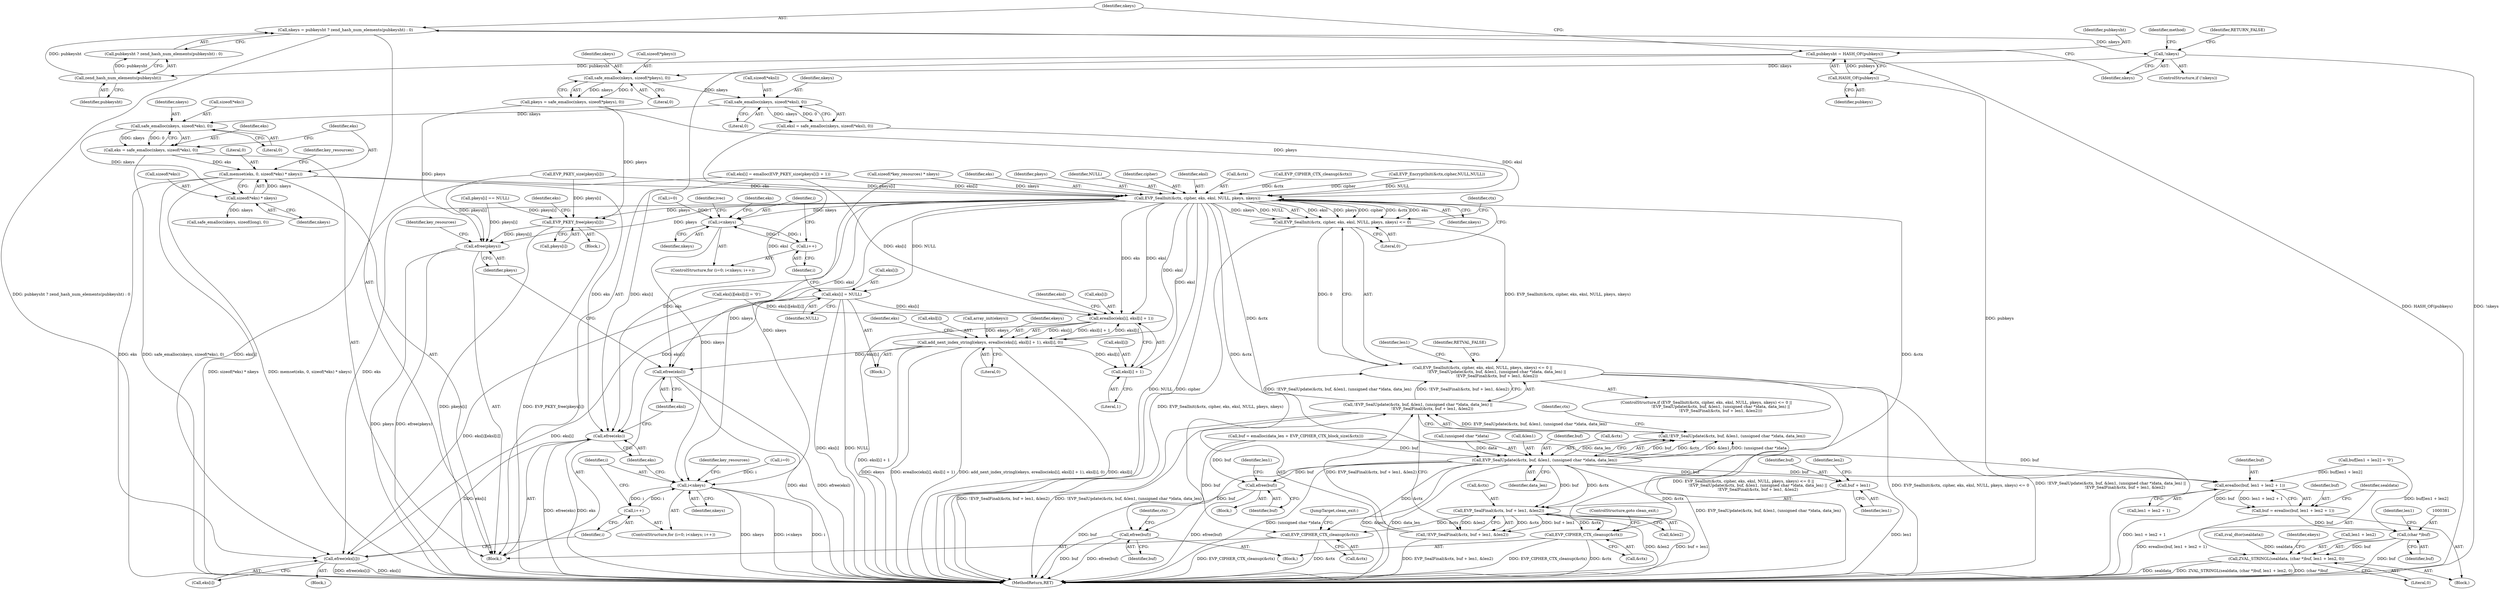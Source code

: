 digraph "0_php_89637c6b41b510c20d262c17483f582f115c66d6@API" {
"1000204" [label="(Call,memset(eks, 0, sizeof(*eks) * nkeys))"];
"1000196" [label="(Call,eks = safe_emalloc(nkeys, sizeof(*eks), 0))"];
"1000198" [label="(Call,safe_emalloc(nkeys, sizeof(*eks), 0))"];
"1000190" [label="(Call,safe_emalloc(nkeys, sizeof(*eksl), 0))"];
"1000182" [label="(Call,safe_emalloc(nkeys, sizeof(*pkeys), 0))"];
"1000152" [label="(Call,!nkeys)"];
"1000144" [label="(Call,nkeys = pubkeysht ? zend_hash_num_elements(pubkeysht) : 0)"];
"1000148" [label="(Call,zend_hash_num_elements(pubkeysht))"];
"1000140" [label="(Call,pubkeysht = HASH_OF(pubkeys))"];
"1000142" [label="(Call,HASH_OF(pubkeys))"];
"1000207" [label="(Call,sizeof(*eks) * nkeys)"];
"1000314" [label="(Call,EVP_SealInit(&ctx, cipher, eks, eksl, NULL, pkeys, nkeys))"];
"1000313" [label="(Call,EVP_SealInit(&ctx, cipher, eks, eksl, NULL, pkeys, nkeys) <= 0)"];
"1000312" [label="(Call,EVP_SealInit(&ctx, cipher, eks, eksl, NULL, pkeys, nkeys) <= 0 ||\n                       !EVP_SealUpdate(&ctx, buf, &len1, (unsigned char *)data, data_len) ||\n                       !EVP_SealFinal(&ctx, buf + len1, &len2))"];
"1000326" [label="(Call,EVP_SealUpdate(&ctx, buf, &len1, (unsigned char *)data, data_len))"];
"1000325" [label="(Call,!EVP_SealUpdate(&ctx, buf, &len1, (unsigned char *)data, data_len))"];
"1000324" [label="(Call,!EVP_SealUpdate(&ctx, buf, &len1, (unsigned char *)data, data_len) ||\n                       !EVP_SealFinal(&ctx, buf + len1, &len2))"];
"1000337" [label="(Call,EVP_SealFinal(&ctx, buf + len1, &len2))"];
"1000336" [label="(Call,!EVP_SealFinal(&ctx, buf + len1, &len2))"];
"1000349" [label="(Call,EVP_CIPHER_CTX_cleanup(&ctx))"];
"1000464" [label="(Call,EVP_CIPHER_CTX_cleanup(&ctx))"];
"1000340" [label="(Call,buf + len1)"];
"1000347" [label="(Call,efree(buf))"];
"1000371" [label="(Call,erealloc(buf, len1 + len2 + 1))"];
"1000369" [label="(Call,buf = erealloc(buf, len1 + len2 + 1))"];
"1000380" [label="(Call,(char *)buf)"];
"1000378" [label="(Call,ZVAL_STRINGL(sealdata, (char *)buf, len1 + len2, 0))"];
"1000458" [label="(Call,efree(buf))"];
"1000395" [label="(Call,i<nkeys)"];
"1000398" [label="(Call,i++)"];
"1000472" [label="(Call,i<nkeys)"];
"1000475" [label="(Call,i++)"];
"1000412" [label="(Call,erealloc(eks[i], eksl[i] + 1))"];
"1000410" [label="(Call,add_next_index_stringl(ekeys, erealloc(eks[i], eksl[i] + 1), eksl[i], 0))"];
"1000416" [label="(Call,eksl[i] + 1)"];
"1000501" [label="(Call,efree(eksl))"];
"1000425" [label="(Call,eks[i] = NULL)"];
"1000495" [label="(Call,efree(eks[i]))"];
"1000499" [label="(Call,efree(eks))"];
"1000486" [label="(Call,EVP_PKEY_free(pkeys[i]))"];
"1000503" [label="(Call,efree(pkeys))"];
"1000494" [label="(Block,)"];
"1000318" [label="(Identifier,eks)"];
"1000349" [label="(Call,EVP_CIPHER_CTX_cleanup(&ctx))"];
"1000416" [label="(Call,eksl[i] + 1)"];
"1000427" [label="(Identifier,eks)"];
"1000321" [label="(Identifier,pkeys)"];
"1000384" [label="(Identifier,len1)"];
"1000324" [label="(Call,!EVP_SealUpdate(&ctx, buf, &len1, (unsigned char *)data, data_len) ||\n                       !EVP_SealFinal(&ctx, buf + len1, &len2))"];
"1000325" [label="(Call,!EVP_SealUpdate(&ctx, buf, &len1, (unsigned char *)data, data_len))"];
"1000328" [label="(Identifier,ctx)"];
"1000420" [label="(Literal,1)"];
"1000149" [label="(Identifier,pubkeysht)"];
"1000337" [label="(Call,EVP_SealFinal(&ctx, buf + len1, &len2))"];
"1000398" [label="(Call,i++)"];
"1000206" [label="(Literal,0)"];
"1000502" [label="(Identifier,eksl)"];
"1000348" [label="(Identifier,buf)"];
"1000182" [label="(Call,safe_emalloc(nkeys, sizeof(*pkeys), 0))"];
"1000312" [label="(Call,EVP_SealInit(&ctx, cipher, eks, eksl, NULL, pkeys, nkeys) <= 0 ||\n                       !EVP_SealUpdate(&ctx, buf, &len1, (unsigned char *)data, data_len) ||\n                       !EVP_SealFinal(&ctx, buf + len1, &len2))"];
"1000343" [label="(Call,&len2)"];
"1000157" [label="(Identifier,method)"];
"1000397" [label="(Identifier,nkeys)"];
"1000496" [label="(Call,eks[i])"];
"1000311" [label="(ControlStructure,if (EVP_SealInit(&ctx, cipher, eks, eksl, NULL, pkeys, nkeys) <= 0 ||\n                       !EVP_SealUpdate(&ctx, buf, &len1, (unsigned char *)data, data_len) ||\n                       !EVP_SealFinal(&ctx, buf + len1, &len2)))"];
"1000344" [label="(Identifier,len2)"];
"1000506" [label="(Identifier,key_resources)"];
"1000211" [label="(Identifier,nkeys)"];
"1000313" [label="(Call,EVP_SealInit(&ctx, cipher, eks, eksl, NULL, pkeys, nkeys) <= 0)"];
"1000382" [label="(Identifier,buf)"];
"1000421" [label="(Call,eksl[i])"];
"1000472" [label="(Call,i<nkeys)"];
"1000467" [label="(JumpTarget,clean_exit:)"];
"1000199" [label="(Identifier,nkeys)"];
"1000320" [label="(Identifier,NULL)"];
"1000495" [label="(Call,efree(eks[i]))"];
"1000183" [label="(Identifier,nkeys)"];
"1000204" [label="(Call,memset(eks, 0, sizeof(*eks) * nkeys))"];
"1000485" [label="(Block,)"];
"1000184" [label="(Call,sizeof(*pkeys))"];
"1000144" [label="(Call,nkeys = pubkeysht ? zend_hash_num_elements(pubkeysht) : 0)"];
"1000400" [label="(Block,)"];
"1000146" [label="(Call,pubkeysht ? zend_hash_num_elements(pubkeysht) : 0)"];
"1000352" [label="(ControlStructure,goto clean_exit;)"];
"1000323" [label="(Literal,0)"];
"1000425" [label="(Call,eks[i] = NULL)"];
"1000338" [label="(Call,&ctx)"];
"1000392" [label="(Call,i=0)"];
"1000422" [label="(Identifier,eksl)"];
"1000369" [label="(Call,buf = erealloc(buf, len1 + len2 + 1))"];
"1000317" [label="(Identifier,cipher)"];
"1000459" [label="(Identifier,buf)"];
"1000410" [label="(Call,add_next_index_stringl(ekeys, erealloc(eks[i], eksl[i] + 1), eksl[i], 0))"];
"1000473" [label="(Identifier,i)"];
"1000196" [label="(Call,eks = safe_emalloc(nkeys, sizeof(*eks), 0))"];
"1000203" [label="(Literal,0)"];
"1000432" [label="(Identifier,ivec)"];
"1000255" [label="(Call,eks[i] = emalloc(EVP_PKEY_size(pkeys[i]) + 1))"];
"1000187" [label="(Literal,0)"];
"1000413" [label="(Call,eks[i])"];
"1000332" [label="(Call,(unsigned char *)data)"];
"1000481" [label="(Identifier,key_resources)"];
"1000190" [label="(Call,safe_emalloc(nkeys, sizeof(*eksl), 0))"];
"1000350" [label="(Call,&ctx)"];
"1000360" [label="(Call,zval_dtor(sealdata))"];
"1000339" [label="(Identifier,ctx)"];
"1000500" [label="(Identifier,eks)"];
"1000356" [label="(Identifier,len1)"];
"1000396" [label="(Identifier,i)"];
"1000153" [label="(Identifier,nkeys)"];
"1000370" [label="(Identifier,buf)"];
"1000486" [label="(Call,EVP_PKEY_free(pkeys[i]))"];
"1000501" [label="(Call,efree(eksl))"];
"1000300" [label="(Call,buf = emalloc(data_len + EVP_CIPHER_CTX_block_size(&ctx)))"];
"1000330" [label="(Call,&len1)"];
"1000107" [label="(Block,)"];
"1000188" [label="(Call,eksl = safe_emalloc(nkeys, sizeof(*eksl), 0))"];
"1000388" [label="(Identifier,ekeys)"];
"1000180" [label="(Call,pkeys = safe_emalloc(nkeys, sizeof(*pkeys), 0))"];
"1000373" [label="(Call,len1 + len2 + 1)"];
"1000208" [label="(Call,sizeof(*eks))"];
"1000468" [label="(ControlStructure,for (i=0; i<nkeys; i++))"];
"1000426" [label="(Call,eks[i])"];
"1000345" [label="(Block,)"];
"1000314" [label="(Call,EVP_SealInit(&ctx, cipher, eks, eksl, NULL, pkeys, nkeys))"];
"1000386" [label="(Literal,0)"];
"1000362" [label="(Call,buf[len1 + len2] = '\0')"];
"1000347" [label="(Call,efree(buf))"];
"1000399" [label="(Identifier,i)"];
"1000335" [label="(Identifier,data_len)"];
"1000424" [label="(Literal,0)"];
"1000336" [label="(Call,!EVP_SealFinal(&ctx, buf + len1, &len2))"];
"1000213" [label="(Identifier,key_resources)"];
"1000155" [label="(Identifier,RETURN_FALSE)"];
"1000145" [label="(Identifier,nkeys)"];
"1000342" [label="(Identifier,len1)"];
"1000319" [label="(Identifier,eksl)"];
"1000200" [label="(Call,sizeof(*eks))"];
"1000315" [label="(Call,&ctx)"];
"1000476" [label="(Identifier,i)"];
"1000401" [label="(Call,eks[i][eksl[i]] = '\0')"];
"1000503" [label="(Call,efree(pkeys))"];
"1000261" [label="(Call,EVP_PKEY_size(pkeys[i]))"];
"1000359" [label="(Block,)"];
"1000152" [label="(Call,!nkeys)"];
"1000389" [label="(Call,array_init(ekeys))"];
"1000341" [label="(Identifier,buf)"];
"1000457" [label="(Block,)"];
"1000462" [label="(Identifier,len1)"];
"1000195" [label="(Literal,0)"];
"1000412" [label="(Call,erealloc(eks[i], eksl[i] + 1))"];
"1000205" [label="(Identifier,eks)"];
"1000465" [label="(Call,&ctx)"];
"1000475" [label="(Call,i++)"];
"1000247" [label="(Call,pkeys[i] == NULL)"];
"1000140" [label="(Call,pubkeysht = HASH_OF(pubkeys))"];
"1000417" [label="(Call,eksl[i])"];
"1000192" [label="(Call,sizeof(*eksl))"];
"1000391" [label="(ControlStructure,for (i=0; i<nkeys; i++))"];
"1000222" [label="(Call,sizeof(*key_resources) * nkeys)"];
"1000207" [label="(Call,sizeof(*eks) * nkeys)"];
"1000458" [label="(Call,efree(buf))"];
"1000346" [label="(Identifier,RETVAL_FALSE)"];
"1000429" [label="(Identifier,NULL)"];
"1000411" [label="(Identifier,ekeys)"];
"1000379" [label="(Identifier,sealdata)"];
"1000329" [label="(Identifier,buf)"];
"1000372" [label="(Identifier,buf)"];
"1000492" [label="(Identifier,eks)"];
"1000499" [label="(Call,efree(eks))"];
"1000340" [label="(Call,buf + len1)"];
"1000507" [label="(MethodReturn,RET)"];
"1000322" [label="(Identifier,nkeys)"];
"1000198" [label="(Call,safe_emalloc(nkeys, sizeof(*eks), 0))"];
"1000504" [label="(Identifier,pkeys)"];
"1000141" [label="(Identifier,pubkeysht)"];
"1000351" [label="(Identifier,ctx)"];
"1000487" [label="(Call,pkeys[i])"];
"1000404" [label="(Identifier,eks)"];
"1000469" [label="(Call,i=0)"];
"1000326" [label="(Call,EVP_SealUpdate(&ctx, buf, &len1, (unsigned char *)data, data_len))"];
"1000148" [label="(Call,zend_hash_num_elements(pubkeysht))"];
"1000197" [label="(Identifier,eks)"];
"1000371" [label="(Call,erealloc(buf, len1 + len2 + 1))"];
"1000378" [label="(Call,ZVAL_STRINGL(sealdata, (char *)buf, len1 + len2, 0))"];
"1000464" [label="(Call,EVP_CIPHER_CTX_cleanup(&ctx))"];
"1000380" [label="(Call,(char *)buf)"];
"1000214" [label="(Call,safe_emalloc(nkeys, sizeof(long), 0))"];
"1000151" [label="(ControlStructure,if (!nkeys))"];
"1000142" [label="(Call,HASH_OF(pubkeys))"];
"1000143" [label="(Identifier,pubkeys)"];
"1000395" [label="(Call,i<nkeys)"];
"1000383" [label="(Call,len1 + len2)"];
"1000327" [label="(Call,&ctx)"];
"1000474" [label="(Identifier,nkeys)"];
"1000308" [label="(Call,EVP_CIPHER_CTX_cleanup(&ctx))"];
"1000274" [label="(Call,EVP_EncryptInit(&ctx,cipher,NULL,NULL))"];
"1000191" [label="(Identifier,nkeys)"];
"1000204" -> "1000107"  [label="AST: "];
"1000204" -> "1000207"  [label="CFG: "];
"1000205" -> "1000204"  [label="AST: "];
"1000206" -> "1000204"  [label="AST: "];
"1000207" -> "1000204"  [label="AST: "];
"1000213" -> "1000204"  [label="CFG: "];
"1000204" -> "1000507"  [label="DDG: sizeof(*eks) * nkeys"];
"1000204" -> "1000507"  [label="DDG: memset(eks, 0, sizeof(*eks) * nkeys)"];
"1000196" -> "1000204"  [label="DDG: eks"];
"1000207" -> "1000204"  [label="DDG: nkeys"];
"1000204" -> "1000314"  [label="DDG: eks"];
"1000204" -> "1000495"  [label="DDG: eks"];
"1000204" -> "1000499"  [label="DDG: eks"];
"1000196" -> "1000107"  [label="AST: "];
"1000196" -> "1000198"  [label="CFG: "];
"1000197" -> "1000196"  [label="AST: "];
"1000198" -> "1000196"  [label="AST: "];
"1000205" -> "1000196"  [label="CFG: "];
"1000196" -> "1000507"  [label="DDG: safe_emalloc(nkeys, sizeof(*eks), 0)"];
"1000198" -> "1000196"  [label="DDG: nkeys"];
"1000198" -> "1000196"  [label="DDG: 0"];
"1000198" -> "1000203"  [label="CFG: "];
"1000199" -> "1000198"  [label="AST: "];
"1000200" -> "1000198"  [label="AST: "];
"1000203" -> "1000198"  [label="AST: "];
"1000190" -> "1000198"  [label="DDG: nkeys"];
"1000198" -> "1000207"  [label="DDG: nkeys"];
"1000190" -> "1000188"  [label="AST: "];
"1000190" -> "1000195"  [label="CFG: "];
"1000191" -> "1000190"  [label="AST: "];
"1000192" -> "1000190"  [label="AST: "];
"1000195" -> "1000190"  [label="AST: "];
"1000188" -> "1000190"  [label="CFG: "];
"1000190" -> "1000188"  [label="DDG: nkeys"];
"1000190" -> "1000188"  [label="DDG: 0"];
"1000182" -> "1000190"  [label="DDG: nkeys"];
"1000182" -> "1000180"  [label="AST: "];
"1000182" -> "1000187"  [label="CFG: "];
"1000183" -> "1000182"  [label="AST: "];
"1000184" -> "1000182"  [label="AST: "];
"1000187" -> "1000182"  [label="AST: "];
"1000180" -> "1000182"  [label="CFG: "];
"1000182" -> "1000180"  [label="DDG: nkeys"];
"1000182" -> "1000180"  [label="DDG: 0"];
"1000152" -> "1000182"  [label="DDG: nkeys"];
"1000152" -> "1000151"  [label="AST: "];
"1000152" -> "1000153"  [label="CFG: "];
"1000153" -> "1000152"  [label="AST: "];
"1000155" -> "1000152"  [label="CFG: "];
"1000157" -> "1000152"  [label="CFG: "];
"1000152" -> "1000507"  [label="DDG: !nkeys"];
"1000144" -> "1000152"  [label="DDG: nkeys"];
"1000144" -> "1000107"  [label="AST: "];
"1000144" -> "1000146"  [label="CFG: "];
"1000145" -> "1000144"  [label="AST: "];
"1000146" -> "1000144"  [label="AST: "];
"1000153" -> "1000144"  [label="CFG: "];
"1000144" -> "1000507"  [label="DDG: pubkeysht ? zend_hash_num_elements(pubkeysht) : 0"];
"1000148" -> "1000144"  [label="DDG: pubkeysht"];
"1000148" -> "1000146"  [label="AST: "];
"1000148" -> "1000149"  [label="CFG: "];
"1000149" -> "1000148"  [label="AST: "];
"1000146" -> "1000148"  [label="CFG: "];
"1000148" -> "1000146"  [label="DDG: pubkeysht"];
"1000140" -> "1000148"  [label="DDG: pubkeysht"];
"1000140" -> "1000107"  [label="AST: "];
"1000140" -> "1000142"  [label="CFG: "];
"1000141" -> "1000140"  [label="AST: "];
"1000142" -> "1000140"  [label="AST: "];
"1000145" -> "1000140"  [label="CFG: "];
"1000140" -> "1000507"  [label="DDG: HASH_OF(pubkeys)"];
"1000142" -> "1000140"  [label="DDG: pubkeys"];
"1000142" -> "1000143"  [label="CFG: "];
"1000143" -> "1000142"  [label="AST: "];
"1000142" -> "1000507"  [label="DDG: pubkeys"];
"1000207" -> "1000211"  [label="CFG: "];
"1000208" -> "1000207"  [label="AST: "];
"1000211" -> "1000207"  [label="AST: "];
"1000207" -> "1000214"  [label="DDG: nkeys"];
"1000314" -> "1000313"  [label="AST: "];
"1000314" -> "1000322"  [label="CFG: "];
"1000315" -> "1000314"  [label="AST: "];
"1000317" -> "1000314"  [label="AST: "];
"1000318" -> "1000314"  [label="AST: "];
"1000319" -> "1000314"  [label="AST: "];
"1000320" -> "1000314"  [label="AST: "];
"1000321" -> "1000314"  [label="AST: "];
"1000322" -> "1000314"  [label="AST: "];
"1000323" -> "1000314"  [label="CFG: "];
"1000314" -> "1000507"  [label="DDG: NULL"];
"1000314" -> "1000507"  [label="DDG: cipher"];
"1000314" -> "1000313"  [label="DDG: eksl"];
"1000314" -> "1000313"  [label="DDG: pkeys"];
"1000314" -> "1000313"  [label="DDG: cipher"];
"1000314" -> "1000313"  [label="DDG: &ctx"];
"1000314" -> "1000313"  [label="DDG: eks"];
"1000314" -> "1000313"  [label="DDG: nkeys"];
"1000314" -> "1000313"  [label="DDG: NULL"];
"1000308" -> "1000314"  [label="DDG: &ctx"];
"1000274" -> "1000314"  [label="DDG: cipher"];
"1000274" -> "1000314"  [label="DDG: NULL"];
"1000255" -> "1000314"  [label="DDG: eks[i]"];
"1000188" -> "1000314"  [label="DDG: eksl"];
"1000180" -> "1000314"  [label="DDG: pkeys"];
"1000261" -> "1000314"  [label="DDG: pkeys[i]"];
"1000222" -> "1000314"  [label="DDG: nkeys"];
"1000314" -> "1000326"  [label="DDG: &ctx"];
"1000314" -> "1000349"  [label="DDG: &ctx"];
"1000314" -> "1000395"  [label="DDG: nkeys"];
"1000314" -> "1000412"  [label="DDG: eks"];
"1000314" -> "1000412"  [label="DDG: eksl"];
"1000314" -> "1000416"  [label="DDG: eksl"];
"1000314" -> "1000410"  [label="DDG: eksl"];
"1000314" -> "1000425"  [label="DDG: NULL"];
"1000314" -> "1000464"  [label="DDG: &ctx"];
"1000314" -> "1000472"  [label="DDG: nkeys"];
"1000314" -> "1000486"  [label="DDG: pkeys"];
"1000314" -> "1000495"  [label="DDG: eks"];
"1000314" -> "1000499"  [label="DDG: eks"];
"1000314" -> "1000501"  [label="DDG: eksl"];
"1000314" -> "1000503"  [label="DDG: pkeys"];
"1000313" -> "1000312"  [label="AST: "];
"1000313" -> "1000323"  [label="CFG: "];
"1000323" -> "1000313"  [label="AST: "];
"1000328" -> "1000313"  [label="CFG: "];
"1000312" -> "1000313"  [label="CFG: "];
"1000313" -> "1000507"  [label="DDG: EVP_SealInit(&ctx, cipher, eks, eksl, NULL, pkeys, nkeys)"];
"1000313" -> "1000312"  [label="DDG: EVP_SealInit(&ctx, cipher, eks, eksl, NULL, pkeys, nkeys)"];
"1000313" -> "1000312"  [label="DDG: 0"];
"1000312" -> "1000311"  [label="AST: "];
"1000312" -> "1000324"  [label="CFG: "];
"1000324" -> "1000312"  [label="AST: "];
"1000346" -> "1000312"  [label="CFG: "];
"1000356" -> "1000312"  [label="CFG: "];
"1000312" -> "1000507"  [label="DDG: EVP_SealInit(&ctx, cipher, eks, eksl, NULL, pkeys, nkeys) <= 0 ||\n                       !EVP_SealUpdate(&ctx, buf, &len1, (unsigned char *)data, data_len) ||\n                       !EVP_SealFinal(&ctx, buf + len1, &len2)"];
"1000312" -> "1000507"  [label="DDG: EVP_SealInit(&ctx, cipher, eks, eksl, NULL, pkeys, nkeys) <= 0"];
"1000312" -> "1000507"  [label="DDG: !EVP_SealUpdate(&ctx, buf, &len1, (unsigned char *)data, data_len) ||\n                       !EVP_SealFinal(&ctx, buf + len1, &len2)"];
"1000324" -> "1000312"  [label="DDG: !EVP_SealUpdate(&ctx, buf, &len1, (unsigned char *)data, data_len)"];
"1000324" -> "1000312"  [label="DDG: !EVP_SealFinal(&ctx, buf + len1, &len2)"];
"1000326" -> "1000325"  [label="AST: "];
"1000326" -> "1000335"  [label="CFG: "];
"1000327" -> "1000326"  [label="AST: "];
"1000329" -> "1000326"  [label="AST: "];
"1000330" -> "1000326"  [label="AST: "];
"1000332" -> "1000326"  [label="AST: "];
"1000335" -> "1000326"  [label="AST: "];
"1000325" -> "1000326"  [label="CFG: "];
"1000326" -> "1000507"  [label="DDG: (unsigned char *)data"];
"1000326" -> "1000507"  [label="DDG: &len1"];
"1000326" -> "1000507"  [label="DDG: data_len"];
"1000326" -> "1000325"  [label="DDG: buf"];
"1000326" -> "1000325"  [label="DDG: &ctx"];
"1000326" -> "1000325"  [label="DDG: &len1"];
"1000326" -> "1000325"  [label="DDG: (unsigned char *)data"];
"1000326" -> "1000325"  [label="DDG: data_len"];
"1000300" -> "1000326"  [label="DDG: buf"];
"1000332" -> "1000326"  [label="DDG: data"];
"1000326" -> "1000337"  [label="DDG: &ctx"];
"1000326" -> "1000337"  [label="DDG: buf"];
"1000326" -> "1000340"  [label="DDG: buf"];
"1000326" -> "1000347"  [label="DDG: buf"];
"1000326" -> "1000349"  [label="DDG: &ctx"];
"1000326" -> "1000371"  [label="DDG: buf"];
"1000326" -> "1000458"  [label="DDG: buf"];
"1000326" -> "1000464"  [label="DDG: &ctx"];
"1000325" -> "1000324"  [label="AST: "];
"1000339" -> "1000325"  [label="CFG: "];
"1000324" -> "1000325"  [label="CFG: "];
"1000325" -> "1000507"  [label="DDG: EVP_SealUpdate(&ctx, buf, &len1, (unsigned char *)data, data_len)"];
"1000325" -> "1000324"  [label="DDG: EVP_SealUpdate(&ctx, buf, &len1, (unsigned char *)data, data_len)"];
"1000324" -> "1000336"  [label="CFG: "];
"1000336" -> "1000324"  [label="AST: "];
"1000324" -> "1000507"  [label="DDG: !EVP_SealFinal(&ctx, buf + len1, &len2)"];
"1000324" -> "1000507"  [label="DDG: !EVP_SealUpdate(&ctx, buf, &len1, (unsigned char *)data, data_len)"];
"1000336" -> "1000324"  [label="DDG: EVP_SealFinal(&ctx, buf + len1, &len2)"];
"1000337" -> "1000336"  [label="AST: "];
"1000337" -> "1000343"  [label="CFG: "];
"1000338" -> "1000337"  [label="AST: "];
"1000340" -> "1000337"  [label="AST: "];
"1000343" -> "1000337"  [label="AST: "];
"1000336" -> "1000337"  [label="CFG: "];
"1000337" -> "1000507"  [label="DDG: &len2"];
"1000337" -> "1000507"  [label="DDG: buf + len1"];
"1000337" -> "1000336"  [label="DDG: &ctx"];
"1000337" -> "1000336"  [label="DDG: buf + len1"];
"1000337" -> "1000336"  [label="DDG: &len2"];
"1000337" -> "1000349"  [label="DDG: &ctx"];
"1000337" -> "1000464"  [label="DDG: &ctx"];
"1000336" -> "1000507"  [label="DDG: EVP_SealFinal(&ctx, buf + len1, &len2)"];
"1000349" -> "1000345"  [label="AST: "];
"1000349" -> "1000350"  [label="CFG: "];
"1000350" -> "1000349"  [label="AST: "];
"1000352" -> "1000349"  [label="CFG: "];
"1000349" -> "1000507"  [label="DDG: EVP_CIPHER_CTX_cleanup(&ctx)"];
"1000349" -> "1000507"  [label="DDG: &ctx"];
"1000464" -> "1000107"  [label="AST: "];
"1000464" -> "1000465"  [label="CFG: "];
"1000465" -> "1000464"  [label="AST: "];
"1000467" -> "1000464"  [label="CFG: "];
"1000464" -> "1000507"  [label="DDG: &ctx"];
"1000464" -> "1000507"  [label="DDG: EVP_CIPHER_CTX_cleanup(&ctx)"];
"1000340" -> "1000342"  [label="CFG: "];
"1000341" -> "1000340"  [label="AST: "];
"1000342" -> "1000340"  [label="AST: "];
"1000344" -> "1000340"  [label="CFG: "];
"1000340" -> "1000507"  [label="DDG: len1"];
"1000347" -> "1000345"  [label="AST: "];
"1000347" -> "1000348"  [label="CFG: "];
"1000348" -> "1000347"  [label="AST: "];
"1000351" -> "1000347"  [label="CFG: "];
"1000347" -> "1000507"  [label="DDG: buf"];
"1000347" -> "1000507"  [label="DDG: efree(buf)"];
"1000300" -> "1000347"  [label="DDG: buf"];
"1000371" -> "1000369"  [label="AST: "];
"1000371" -> "1000373"  [label="CFG: "];
"1000372" -> "1000371"  [label="AST: "];
"1000373" -> "1000371"  [label="AST: "];
"1000369" -> "1000371"  [label="CFG: "];
"1000371" -> "1000507"  [label="DDG: len1 + len2 + 1"];
"1000371" -> "1000369"  [label="DDG: buf"];
"1000371" -> "1000369"  [label="DDG: len1 + len2 + 1"];
"1000300" -> "1000371"  [label="DDG: buf"];
"1000362" -> "1000371"  [label="DDG: buf[len1 + len2]"];
"1000369" -> "1000359"  [label="AST: "];
"1000370" -> "1000369"  [label="AST: "];
"1000379" -> "1000369"  [label="CFG: "];
"1000369" -> "1000507"  [label="DDG: erealloc(buf, len1 + len2 + 1)"];
"1000369" -> "1000380"  [label="DDG: buf"];
"1000380" -> "1000378"  [label="AST: "];
"1000380" -> "1000382"  [label="CFG: "];
"1000381" -> "1000380"  [label="AST: "];
"1000382" -> "1000380"  [label="AST: "];
"1000384" -> "1000380"  [label="CFG: "];
"1000380" -> "1000507"  [label="DDG: buf"];
"1000380" -> "1000378"  [label="DDG: buf"];
"1000362" -> "1000380"  [label="DDG: buf[len1 + len2]"];
"1000378" -> "1000359"  [label="AST: "];
"1000378" -> "1000386"  [label="CFG: "];
"1000379" -> "1000378"  [label="AST: "];
"1000383" -> "1000378"  [label="AST: "];
"1000386" -> "1000378"  [label="AST: "];
"1000388" -> "1000378"  [label="CFG: "];
"1000378" -> "1000507"  [label="DDG: (char *)buf"];
"1000378" -> "1000507"  [label="DDG: sealdata"];
"1000378" -> "1000507"  [label="DDG: ZVAL_STRINGL(sealdata, (char *)buf, len1 + len2, 0)"];
"1000360" -> "1000378"  [label="DDG: sealdata"];
"1000458" -> "1000457"  [label="AST: "];
"1000458" -> "1000459"  [label="CFG: "];
"1000459" -> "1000458"  [label="AST: "];
"1000462" -> "1000458"  [label="CFG: "];
"1000458" -> "1000507"  [label="DDG: buf"];
"1000458" -> "1000507"  [label="DDG: efree(buf)"];
"1000300" -> "1000458"  [label="DDG: buf"];
"1000395" -> "1000391"  [label="AST: "];
"1000395" -> "1000397"  [label="CFG: "];
"1000396" -> "1000395"  [label="AST: "];
"1000397" -> "1000395"  [label="AST: "];
"1000404" -> "1000395"  [label="CFG: "];
"1000432" -> "1000395"  [label="CFG: "];
"1000392" -> "1000395"  [label="DDG: i"];
"1000398" -> "1000395"  [label="DDG: i"];
"1000395" -> "1000398"  [label="DDG: i"];
"1000395" -> "1000472"  [label="DDG: nkeys"];
"1000398" -> "1000391"  [label="AST: "];
"1000398" -> "1000399"  [label="CFG: "];
"1000399" -> "1000398"  [label="AST: "];
"1000396" -> "1000398"  [label="CFG: "];
"1000472" -> "1000468"  [label="AST: "];
"1000472" -> "1000474"  [label="CFG: "];
"1000473" -> "1000472"  [label="AST: "];
"1000474" -> "1000472"  [label="AST: "];
"1000481" -> "1000472"  [label="CFG: "];
"1000500" -> "1000472"  [label="CFG: "];
"1000472" -> "1000507"  [label="DDG: nkeys"];
"1000472" -> "1000507"  [label="DDG: i<nkeys"];
"1000472" -> "1000507"  [label="DDG: i"];
"1000475" -> "1000472"  [label="DDG: i"];
"1000469" -> "1000472"  [label="DDG: i"];
"1000222" -> "1000472"  [label="DDG: nkeys"];
"1000472" -> "1000475"  [label="DDG: i"];
"1000475" -> "1000468"  [label="AST: "];
"1000475" -> "1000476"  [label="CFG: "];
"1000476" -> "1000475"  [label="AST: "];
"1000473" -> "1000475"  [label="CFG: "];
"1000412" -> "1000410"  [label="AST: "];
"1000412" -> "1000416"  [label="CFG: "];
"1000413" -> "1000412"  [label="AST: "];
"1000416" -> "1000412"  [label="AST: "];
"1000422" -> "1000412"  [label="CFG: "];
"1000412" -> "1000507"  [label="DDG: eksl[i] + 1"];
"1000412" -> "1000410"  [label="DDG: eks[i]"];
"1000412" -> "1000410"  [label="DDG: eksl[i] + 1"];
"1000401" -> "1000412"  [label="DDG: eks[i][eksl[i]]"];
"1000425" -> "1000412"  [label="DDG: eks[i]"];
"1000255" -> "1000412"  [label="DDG: eks[i]"];
"1000410" -> "1000412"  [label="DDG: eksl[i]"];
"1000410" -> "1000400"  [label="AST: "];
"1000410" -> "1000424"  [label="CFG: "];
"1000411" -> "1000410"  [label="AST: "];
"1000421" -> "1000410"  [label="AST: "];
"1000424" -> "1000410"  [label="AST: "];
"1000427" -> "1000410"  [label="CFG: "];
"1000410" -> "1000507"  [label="DDG: ekeys"];
"1000410" -> "1000507"  [label="DDG: erealloc(eks[i], eksl[i] + 1)"];
"1000410" -> "1000507"  [label="DDG: add_next_index_stringl(ekeys, erealloc(eks[i], eksl[i] + 1), eksl[i], 0)"];
"1000410" -> "1000507"  [label="DDG: eksl[i]"];
"1000389" -> "1000410"  [label="DDG: ekeys"];
"1000410" -> "1000416"  [label="DDG: eksl[i]"];
"1000410" -> "1000501"  [label="DDG: eksl[i]"];
"1000416" -> "1000420"  [label="CFG: "];
"1000417" -> "1000416"  [label="AST: "];
"1000420" -> "1000416"  [label="AST: "];
"1000501" -> "1000107"  [label="AST: "];
"1000501" -> "1000502"  [label="CFG: "];
"1000502" -> "1000501"  [label="AST: "];
"1000504" -> "1000501"  [label="CFG: "];
"1000501" -> "1000507"  [label="DDG: eksl"];
"1000501" -> "1000507"  [label="DDG: efree(eksl)"];
"1000188" -> "1000501"  [label="DDG: eksl"];
"1000425" -> "1000400"  [label="AST: "];
"1000425" -> "1000429"  [label="CFG: "];
"1000426" -> "1000425"  [label="AST: "];
"1000429" -> "1000425"  [label="AST: "];
"1000399" -> "1000425"  [label="CFG: "];
"1000425" -> "1000507"  [label="DDG: eks[i]"];
"1000425" -> "1000507"  [label="DDG: NULL"];
"1000425" -> "1000495"  [label="DDG: eks[i]"];
"1000425" -> "1000499"  [label="DDG: eks[i]"];
"1000495" -> "1000494"  [label="AST: "];
"1000495" -> "1000496"  [label="CFG: "];
"1000496" -> "1000495"  [label="AST: "];
"1000476" -> "1000495"  [label="CFG: "];
"1000495" -> "1000507"  [label="DDG: eks[i]"];
"1000495" -> "1000507"  [label="DDG: efree(eks[i])"];
"1000401" -> "1000495"  [label="DDG: eks[i][eksl[i]]"];
"1000255" -> "1000495"  [label="DDG: eks[i]"];
"1000495" -> "1000499"  [label="DDG: eks[i]"];
"1000499" -> "1000107"  [label="AST: "];
"1000499" -> "1000500"  [label="CFG: "];
"1000500" -> "1000499"  [label="AST: "];
"1000502" -> "1000499"  [label="CFG: "];
"1000499" -> "1000507"  [label="DDG: efree(eks)"];
"1000499" -> "1000507"  [label="DDG: eks"];
"1000255" -> "1000499"  [label="DDG: eks[i]"];
"1000486" -> "1000485"  [label="AST: "];
"1000486" -> "1000487"  [label="CFG: "];
"1000487" -> "1000486"  [label="AST: "];
"1000492" -> "1000486"  [label="CFG: "];
"1000486" -> "1000507"  [label="DDG: EVP_PKEY_free(pkeys[i])"];
"1000486" -> "1000507"  [label="DDG: pkeys[i]"];
"1000247" -> "1000486"  [label="DDG: pkeys[i]"];
"1000180" -> "1000486"  [label="DDG: pkeys"];
"1000261" -> "1000486"  [label="DDG: pkeys[i]"];
"1000486" -> "1000503"  [label="DDG: pkeys[i]"];
"1000503" -> "1000107"  [label="AST: "];
"1000503" -> "1000504"  [label="CFG: "];
"1000504" -> "1000503"  [label="AST: "];
"1000506" -> "1000503"  [label="CFG: "];
"1000503" -> "1000507"  [label="DDG: efree(pkeys)"];
"1000503" -> "1000507"  [label="DDG: pkeys"];
"1000247" -> "1000503"  [label="DDG: pkeys[i]"];
"1000180" -> "1000503"  [label="DDG: pkeys"];
"1000261" -> "1000503"  [label="DDG: pkeys[i]"];
}
